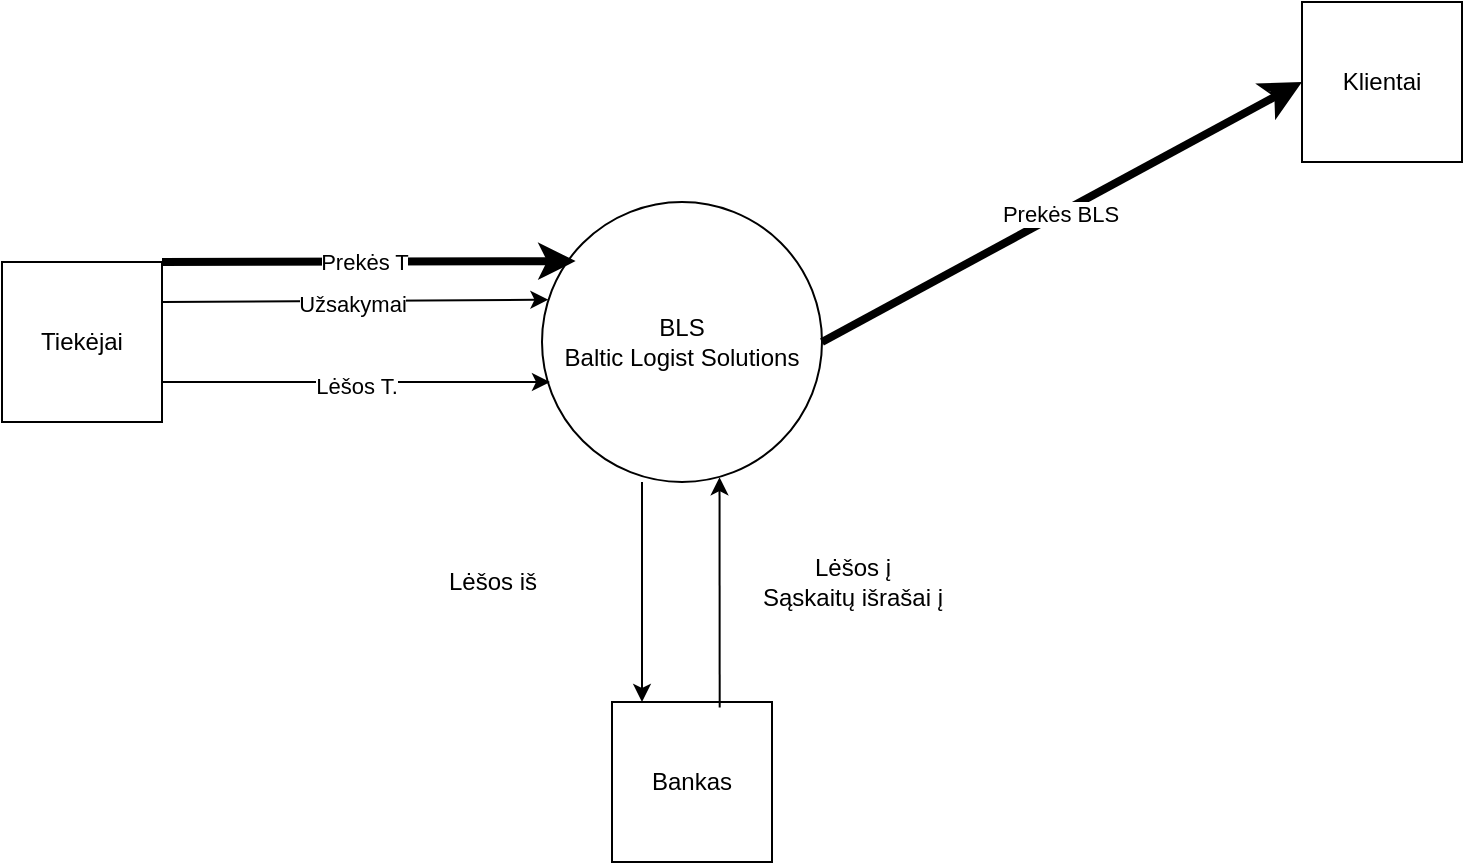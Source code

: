 <mxfile version="28.2.5" pages="3">
  <diagram id="0nd5ANTkkNzsPEyP6t2h" name="Pagrindinis Lygis">
    <mxGraphModel dx="1034" dy="570" grid="1" gridSize="10" guides="1" tooltips="1" connect="1" arrows="1" fold="1" page="1" pageScale="1" pageWidth="850" pageHeight="1100" math="0" shadow="0">
      <root>
        <mxCell id="JTf8n2Wq7xg6XKzNqQm4-0" />
        <mxCell id="JTf8n2Wq7xg6XKzNqQm4-1" parent="JTf8n2Wq7xg6XKzNqQm4-0" />
        <mxCell id="mk2dwkBfZMCbjhUtQFyb-0" value="BLS&lt;div&gt;Baltic Logist Solutions&lt;/div&gt;" style="ellipse;whiteSpace=wrap;html=1;aspect=fixed;" parent="JTf8n2Wq7xg6XKzNqQm4-1" vertex="1">
          <mxGeometry x="350" y="110" width="140" height="140" as="geometry" />
        </mxCell>
        <mxCell id="mk2dwkBfZMCbjhUtQFyb-1" value="" style="endArrow=classic;html=1;rounded=0;exitX=1;exitY=0.5;exitDx=0;exitDy=0;entryX=0;entryY=0.5;entryDx=0;entryDy=0;endSize=8;strokeWidth=4;" parent="JTf8n2Wq7xg6XKzNqQm4-1" source="mk2dwkBfZMCbjhUtQFyb-0" target="mk2dwkBfZMCbjhUtQFyb-5" edge="1">
          <mxGeometry width="50" height="50" relative="1" as="geometry">
            <mxPoint x="500" y="280" as="sourcePoint" />
            <mxPoint x="580" y="280" as="targetPoint" />
            <Array as="points" />
          </mxGeometry>
        </mxCell>
        <mxCell id="SaIfwTeyjdDFAnreSiyA-10" value="Prekės BLS" style="edgeLabel;html=1;align=center;verticalAlign=middle;resizable=0;points=[];" parent="mk2dwkBfZMCbjhUtQFyb-1" vertex="1" connectable="0">
          <mxGeometry x="-0.006" relative="1" as="geometry">
            <mxPoint as="offset" />
          </mxGeometry>
        </mxCell>
        <mxCell id="mk2dwkBfZMCbjhUtQFyb-5" value="Klientai" style="whiteSpace=wrap;html=1;aspect=fixed;" parent="JTf8n2Wq7xg6XKzNqQm4-1" vertex="1">
          <mxGeometry x="730" y="10" width="80" height="80" as="geometry" />
        </mxCell>
        <mxCell id="mk2dwkBfZMCbjhUtQFyb-6" value="Tiekėjai" style="whiteSpace=wrap;html=1;aspect=fixed;" parent="JTf8n2Wq7xg6XKzNqQm4-1" vertex="1">
          <mxGeometry x="80" y="140" width="80" height="80" as="geometry" />
        </mxCell>
        <mxCell id="mk2dwkBfZMCbjhUtQFyb-14" value="Bankas" style="whiteSpace=wrap;html=1;aspect=fixed;" parent="JTf8n2Wq7xg6XKzNqQm4-1" vertex="1">
          <mxGeometry x="385" y="360" width="80" height="80" as="geometry" />
        </mxCell>
        <mxCell id="mk2dwkBfZMCbjhUtQFyb-21" value="Lėšos į&lt;div&gt;Sąskaitų išrašai į&lt;/div&gt;" style="text;html=1;align=center;verticalAlign=middle;resizable=0;points=[];autosize=1;strokeColor=none;fillColor=none;" parent="JTf8n2Wq7xg6XKzNqQm4-1" vertex="1">
          <mxGeometry x="450" y="280" width="110" height="40" as="geometry" />
        </mxCell>
        <mxCell id="mk2dwkBfZMCbjhUtQFyb-22" value="Lėšos iš" style="text;html=1;align=center;verticalAlign=middle;resizable=0;points=[];autosize=1;strokeColor=none;fillColor=none;" parent="JTf8n2Wq7xg6XKzNqQm4-1" vertex="1">
          <mxGeometry x="290" y="285" width="70" height="30" as="geometry" />
        </mxCell>
        <mxCell id="SaIfwTeyjdDFAnreSiyA-2" value="" style="endArrow=classic;html=1;rounded=0;exitX=1;exitY=0;exitDx=0;exitDy=0;entryX=0.12;entryY=0.211;entryDx=0;entryDy=0;entryPerimeter=0;startSize=10;strokeWidth=4;" parent="JTf8n2Wq7xg6XKzNqQm4-1" source="mk2dwkBfZMCbjhUtQFyb-6" target="mk2dwkBfZMCbjhUtQFyb-0" edge="1">
          <mxGeometry width="50" height="50" relative="1" as="geometry">
            <mxPoint x="400" y="320" as="sourcePoint" />
            <mxPoint x="450" y="270" as="targetPoint" />
          </mxGeometry>
        </mxCell>
        <mxCell id="SaIfwTeyjdDFAnreSiyA-3" value="Prekės T" style="edgeLabel;html=1;align=center;verticalAlign=middle;resizable=0;points=[];" parent="SaIfwTeyjdDFAnreSiyA-2" vertex="1" connectable="0">
          <mxGeometry x="-0.029" relative="1" as="geometry">
            <mxPoint as="offset" />
          </mxGeometry>
        </mxCell>
        <mxCell id="SaIfwTeyjdDFAnreSiyA-4" value="" style="endArrow=classic;html=1;rounded=0;exitX=1;exitY=0.25;exitDx=0;exitDy=0;entryX=0.023;entryY=0.349;entryDx=0;entryDy=0;entryPerimeter=0;" parent="JTf8n2Wq7xg6XKzNqQm4-1" source="mk2dwkBfZMCbjhUtQFyb-6" target="mk2dwkBfZMCbjhUtQFyb-0" edge="1">
          <mxGeometry width="50" height="50" relative="1" as="geometry">
            <mxPoint x="400" y="320" as="sourcePoint" />
            <mxPoint x="450" y="270" as="targetPoint" />
          </mxGeometry>
        </mxCell>
        <mxCell id="SaIfwTeyjdDFAnreSiyA-5" value="Užsakymai" style="edgeLabel;html=1;align=center;verticalAlign=middle;resizable=0;points=[];" parent="SaIfwTeyjdDFAnreSiyA-4" vertex="1" connectable="0">
          <mxGeometry x="-0.023" y="-1" relative="1" as="geometry">
            <mxPoint as="offset" />
          </mxGeometry>
        </mxCell>
        <mxCell id="SaIfwTeyjdDFAnreSiyA-8" value="" style="endArrow=classic;html=1;rounded=0;exitX=1;exitY=0.75;exitDx=0;exitDy=0;" parent="JTf8n2Wq7xg6XKzNqQm4-1" source="mk2dwkBfZMCbjhUtQFyb-6" edge="1">
          <mxGeometry width="50" height="50" relative="1" as="geometry">
            <mxPoint x="170" y="200" as="sourcePoint" />
            <mxPoint x="354" y="200" as="targetPoint" />
          </mxGeometry>
        </mxCell>
        <mxCell id="SaIfwTeyjdDFAnreSiyA-9" value="Lėšos T." style="edgeLabel;html=1;align=center;verticalAlign=middle;resizable=0;points=[];" parent="SaIfwTeyjdDFAnreSiyA-8" vertex="1" connectable="0">
          <mxGeometry x="-0.006" y="-2" relative="1" as="geometry">
            <mxPoint as="offset" />
          </mxGeometry>
        </mxCell>
        <mxCell id="SaIfwTeyjdDFAnreSiyA-11" value="" style="endArrow=classic;html=1;rounded=0;" parent="JTf8n2Wq7xg6XKzNqQm4-1" edge="1">
          <mxGeometry width="50" height="50" relative="1" as="geometry">
            <mxPoint x="400" y="250" as="sourcePoint" />
            <mxPoint x="400" y="360" as="targetPoint" />
          </mxGeometry>
        </mxCell>
        <mxCell id="SaIfwTeyjdDFAnreSiyA-12" value="" style="endArrow=classic;html=1;rounded=0;exitX=0.673;exitY=0.035;exitDx=0;exitDy=0;exitPerimeter=0;entryX=0.634;entryY=0.983;entryDx=0;entryDy=0;entryPerimeter=0;" parent="JTf8n2Wq7xg6XKzNqQm4-1" source="mk2dwkBfZMCbjhUtQFyb-14" target="mk2dwkBfZMCbjhUtQFyb-0" edge="1">
          <mxGeometry width="50" height="50" relative="1" as="geometry">
            <mxPoint x="400" y="320" as="sourcePoint" />
            <mxPoint x="450" y="270" as="targetPoint" />
          </mxGeometry>
        </mxCell>
      </root>
    </mxGraphModel>
  </diagram>
  <diagram id="NmNT2R8LmO5iTgzHa8Ho" name="Nulinis Lygis">
    <mxGraphModel dx="1034" dy="570" grid="1" gridSize="10" guides="1" tooltips="1" connect="1" arrows="1" fold="1" page="1" pageScale="1" pageWidth="850" pageHeight="1100" math="0" shadow="0">
      <root>
        <mxCell id="0" />
        <mxCell id="1" parent="0" />
        <mxCell id="DzmTU_g77vWEGt-S2ck0-4" value="Klientai" style="whiteSpace=wrap;html=1;aspect=fixed;" parent="1" vertex="1">
          <mxGeometry x="620" y="190" width="80" height="80" as="geometry" />
        </mxCell>
        <mxCell id="DzmTU_g77vWEGt-S2ck0-5" value="Tiekėjai" style="whiteSpace=wrap;html=1;aspect=fixed;" parent="1" vertex="1">
          <mxGeometry x="110" y="190" width="80" height="80" as="geometry" />
        </mxCell>
        <mxCell id="DzmTU_g77vWEGt-S2ck0-8" value="Bankas" style="whiteSpace=wrap;html=1;aspect=fixed;" parent="1" vertex="1">
          <mxGeometry x="370" y="400" width="80" height="80" as="geometry" />
        </mxCell>
        <mxCell id="DzmTU_g77vWEGt-S2ck0-9" value="" style="endArrow=classic;html=1;rounded=0;entryX=0.25;entryY=0;entryDx=0;entryDy=0;exitX=0.5;exitY=1;exitDx=0;exitDy=0;" parent="1" source="wwAspeim8794-q7jdN1I-3" target="DzmTU_g77vWEGt-S2ck0-8" edge="1">
          <mxGeometry width="50" height="50" relative="1" as="geometry">
            <mxPoint x="388.44" y="276.78" as="sourcePoint" />
            <mxPoint x="390" y="370" as="targetPoint" />
          </mxGeometry>
        </mxCell>
        <mxCell id="DzmTU_g77vWEGt-S2ck0-10" value="" style="endArrow=classic;html=1;rounded=0;exitX=0.66;exitY=-0.005;exitDx=0;exitDy=0;exitPerimeter=0;entryX=0.5;entryY=1;entryDx=0;entryDy=0;" parent="1" source="DzmTU_g77vWEGt-S2ck0-8" target="wwAspeim8794-q7jdN1I-3" edge="1">
          <mxGeometry width="50" height="50" relative="1" as="geometry">
            <mxPoint x="425" y="392" as="sourcePoint" />
            <mxPoint x="421" y="279" as="targetPoint" />
          </mxGeometry>
        </mxCell>
        <mxCell id="DzmTU_g77vWEGt-S2ck0-15" value="Lėšos į&lt;div&gt;Sąskaitų išrašai į&lt;/div&gt;" style="text;html=1;align=center;verticalAlign=middle;resizable=0;points=[];autosize=1;strokeColor=none;fillColor=none;" parent="1" vertex="1">
          <mxGeometry x="440" y="310" width="110" height="40" as="geometry" />
        </mxCell>
        <mxCell id="DzmTU_g77vWEGt-S2ck0-16" value="Lėšos iš&lt;div&gt;&lt;br&gt;&lt;/div&gt;" style="text;html=1;align=center;verticalAlign=middle;resizable=0;points=[];autosize=1;strokeColor=none;fillColor=none;" parent="1" vertex="1">
          <mxGeometry x="285" y="310" width="70" height="40" as="geometry" />
        </mxCell>
        <mxCell id="FBimqyW87WEz7Pt8jwzn-3" value="Vadybos užsakymų valdymas" style="ellipse;whiteSpace=wrap;html=1;aspect=fixed;" parent="1" vertex="1">
          <mxGeometry x="220" y="10" width="80" height="80" as="geometry" />
        </mxCell>
        <mxCell id="FBimqyW87WEz7Pt8jwzn-4" value="" style="endArrow=classic;html=1;rounded=0;exitX=0.5;exitY=0;exitDx=0;exitDy=0;" parent="1" source="DzmTU_g77vWEGt-S2ck0-5" edge="1">
          <mxGeometry width="50" height="50" relative="1" as="geometry">
            <mxPoint x="190" y="190" as="sourcePoint" />
            <mxPoint x="240" y="90" as="targetPoint" />
            <Array as="points">
              <mxPoint x="240" y="90" />
            </Array>
          </mxGeometry>
        </mxCell>
        <mxCell id="FBimqyW87WEz7Pt8jwzn-21" value="Užsakymai v" style="edgeLabel;html=1;align=center;verticalAlign=middle;resizable=0;points=[];" parent="FBimqyW87WEz7Pt8jwzn-4" vertex="1" connectable="0">
          <mxGeometry x="-0.028" relative="1" as="geometry">
            <mxPoint as="offset" />
          </mxGeometry>
        </mxCell>
        <mxCell id="FBimqyW87WEz7Pt8jwzn-6" value="Sandėlio procesai" style="ellipse;whiteSpace=wrap;html=1;aspect=fixed;" parent="1" vertex="1">
          <mxGeometry x="370" y="10" width="80" height="80" as="geometry" />
        </mxCell>
        <mxCell id="FBimqyW87WEz7Pt8jwzn-7" value="" style="endArrow=classic;html=1;rounded=0;exitX=1;exitY=0;exitDx=0;exitDy=0;entryX=0;entryY=1;entryDx=0;entryDy=0;strokeWidth=4;" parent="1" source="DzmTU_g77vWEGt-S2ck0-5" target="FBimqyW87WEz7Pt8jwzn-6" edge="1">
          <mxGeometry width="50" height="50" relative="1" as="geometry">
            <mxPoint x="400" y="70" as="sourcePoint" />
            <mxPoint x="450" y="20" as="targetPoint" />
          </mxGeometry>
        </mxCell>
        <mxCell id="FBimqyW87WEz7Pt8jwzn-20" value="Prekės" style="edgeLabel;html=1;align=center;verticalAlign=middle;resizable=0;points=[];" parent="FBimqyW87WEz7Pt8jwzn-7" vertex="1" connectable="0">
          <mxGeometry x="0.327" relative="1" as="geometry">
            <mxPoint y="-1" as="offset" />
          </mxGeometry>
        </mxCell>
        <mxCell id="FBimqyW87WEz7Pt8jwzn-9" value="Transportas" style="ellipse;whiteSpace=wrap;html=1;aspect=fixed;" parent="1" vertex="1">
          <mxGeometry x="530" y="10" width="80" height="80" as="geometry" />
        </mxCell>
        <mxCell id="FBimqyW87WEz7Pt8jwzn-11" value="" style="endArrow=classic;html=1;rounded=0;exitX=1;exitY=0.5;exitDx=0;exitDy=0;entryX=0;entryY=0.5;entryDx=0;entryDy=0;endSize=6;strokeWidth=4;" parent="1" source="FBimqyW87WEz7Pt8jwzn-6" target="FBimqyW87WEz7Pt8jwzn-9" edge="1">
          <mxGeometry width="50" height="50" relative="1" as="geometry">
            <mxPoint x="400" y="70" as="sourcePoint" />
            <mxPoint x="450" y="20" as="targetPoint" />
          </mxGeometry>
        </mxCell>
        <mxCell id="FBimqyW87WEz7Pt8jwzn-22" value="Prekės" style="edgeLabel;html=1;align=center;verticalAlign=middle;resizable=0;points=[];" parent="FBimqyW87WEz7Pt8jwzn-11" vertex="1" connectable="0">
          <mxGeometry x="-0.08" y="-1" relative="1" as="geometry">
            <mxPoint as="offset" />
          </mxGeometry>
        </mxCell>
        <mxCell id="FBimqyW87WEz7Pt8jwzn-13" value="" style="endArrow=classic;html=1;rounded=0;exitX=1;exitY=1;exitDx=0;exitDy=0;entryX=0.5;entryY=0;entryDx=0;entryDy=0;strokeWidth=4;" parent="1" source="FBimqyW87WEz7Pt8jwzn-9" target="DzmTU_g77vWEGt-S2ck0-4" edge="1">
          <mxGeometry width="50" height="50" relative="1" as="geometry">
            <mxPoint x="400" y="70" as="sourcePoint" />
            <mxPoint x="450" y="20" as="targetPoint" />
          </mxGeometry>
        </mxCell>
        <mxCell id="FBimqyW87WEz7Pt8jwzn-34" value="Prekės" style="edgeLabel;html=1;align=center;verticalAlign=middle;resizable=0;points=[];" parent="FBimqyW87WEz7Pt8jwzn-13" vertex="1" connectable="0">
          <mxGeometry x="-0.094" y="1" relative="1" as="geometry">
            <mxPoint as="offset" />
          </mxGeometry>
        </mxCell>
        <mxCell id="FBimqyW87WEz7Pt8jwzn-28" value="" style="endArrow=classic;html=1;rounded=0;exitX=0;exitY=0.5;exitDx=0;exitDy=0;entryX=0;entryY=0;entryDx=0;entryDy=0;" parent="1" source="FBimqyW87WEz7Pt8jwzn-3" target="DzmTU_g77vWEGt-S2ck0-5" edge="1">
          <mxGeometry width="50" height="50" relative="1" as="geometry">
            <mxPoint x="400" y="70" as="sourcePoint" />
            <mxPoint x="450" y="20" as="targetPoint" />
          </mxGeometry>
        </mxCell>
        <mxCell id="FBimqyW87WEz7Pt8jwzn-29" value="Sąskaitos" style="edgeLabel;html=1;align=center;verticalAlign=middle;resizable=0;points=[];" parent="FBimqyW87WEz7Pt8jwzn-28" vertex="1" connectable="0">
          <mxGeometry x="-0.055" y="-3" relative="1" as="geometry">
            <mxPoint as="offset" />
          </mxGeometry>
        </mxCell>
        <mxCell id="wwAspeim8794-q7jdN1I-1" value="" style="endArrow=classic;html=1;rounded=0;entryX=0;entryY=0.5;entryDx=0;entryDy=0;exitX=1;exitY=0.5;exitDx=0;exitDy=0;" parent="1" source="FBimqyW87WEz7Pt8jwzn-3" target="FBimqyW87WEz7Pt8jwzn-6" edge="1">
          <mxGeometry width="50" height="50" relative="1" as="geometry">
            <mxPoint x="310" y="80" as="sourcePoint" />
            <mxPoint x="360" y="50" as="targetPoint" />
          </mxGeometry>
        </mxCell>
        <mxCell id="wwAspeim8794-q7jdN1I-2" value="Užsakymai s" style="edgeLabel;html=1;align=center;verticalAlign=middle;resizable=0;points=[];" parent="wwAspeim8794-q7jdN1I-1" vertex="1" connectable="0">
          <mxGeometry x="-0.006" relative="1" as="geometry">
            <mxPoint x="1" as="offset" />
          </mxGeometry>
        </mxCell>
        <mxCell id="wwAspeim8794-q7jdN1I-3" value="Finansai" style="ellipse;whiteSpace=wrap;html=1;aspect=fixed;" parent="1" vertex="1">
          <mxGeometry x="370" y="170" width="80" height="80" as="geometry" />
        </mxCell>
        <mxCell id="wwAspeim8794-q7jdN1I-4" value="" style="endArrow=classic;html=1;rounded=0;exitX=0;exitY=1;exitDx=0;exitDy=0;entryX=0.5;entryY=0;entryDx=0;entryDy=0;" parent="1" source="FBimqyW87WEz7Pt8jwzn-9" target="wwAspeim8794-q7jdN1I-3" edge="1">
          <mxGeometry width="50" height="50" relative="1" as="geometry">
            <mxPoint x="400" y="250" as="sourcePoint" />
            <mxPoint x="450" y="200" as="targetPoint" />
          </mxGeometry>
        </mxCell>
        <mxCell id="wwAspeim8794-q7jdN1I-5" value="Kaštai t." style="edgeLabel;html=1;align=center;verticalAlign=middle;resizable=0;points=[];" parent="wwAspeim8794-q7jdN1I-4" vertex="1" connectable="0">
          <mxGeometry x="-0.007" y="-3" relative="1" as="geometry">
            <mxPoint as="offset" />
          </mxGeometry>
        </mxCell>
        <mxCell id="wwAspeim8794-q7jdN1I-6" value="" style="endArrow=classic;html=1;rounded=0;exitX=0.5;exitY=1;exitDx=0;exitDy=0;" parent="1" source="FBimqyW87WEz7Pt8jwzn-6" edge="1">
          <mxGeometry width="50" height="50" relative="1" as="geometry">
            <mxPoint x="400" y="250" as="sourcePoint" />
            <mxPoint x="410" y="170" as="targetPoint" />
          </mxGeometry>
        </mxCell>
        <mxCell id="wwAspeim8794-q7jdN1I-7" value="Kaštai s" style="edgeLabel;html=1;align=center;verticalAlign=middle;resizable=0;points=[];" parent="wwAspeim8794-q7jdN1I-6" vertex="1" connectable="0">
          <mxGeometry x="-0.185" y="1" relative="1" as="geometry">
            <mxPoint as="offset" />
          </mxGeometry>
        </mxCell>
        <mxCell id="wwAspeim8794-q7jdN1I-8" value="" style="endArrow=classic;html=1;rounded=0;exitX=0.5;exitY=0;exitDx=0;exitDy=0;entryX=0.5;entryY=1;entryDx=0;entryDy=0;" parent="1" source="wwAspeim8794-q7jdN1I-3" target="FBimqyW87WEz7Pt8jwzn-3" edge="1">
          <mxGeometry width="50" height="50" relative="1" as="geometry">
            <mxPoint x="400" y="250" as="sourcePoint" />
            <mxPoint x="450" y="200" as="targetPoint" />
          </mxGeometry>
        </mxCell>
        <mxCell id="wwAspeim8794-q7jdN1I-9" value="Sąskaitos" style="edgeLabel;html=1;align=center;verticalAlign=middle;resizable=0;points=[];" parent="wwAspeim8794-q7jdN1I-8" vertex="1" connectable="0">
          <mxGeometry x="-0.028" y="1" relative="1" as="geometry">
            <mxPoint x="1" as="offset" />
          </mxGeometry>
        </mxCell>
      </root>
    </mxGraphModel>
  </diagram>
  <diagram id="5bZ7_3KP2Kw6qOspF_st" name="Pirmas Lygis">
    <mxGraphModel dx="1034" dy="570" grid="1" gridSize="10" guides="1" tooltips="1" connect="1" arrows="1" fold="1" page="1" pageScale="1" pageWidth="850" pageHeight="1100" math="0" shadow="0">
      <root>
        <mxCell id="0" />
        <mxCell id="1" parent="0" />
        <mxCell id="g-tYOkSzB5g3QXKLmBCD-12" value="Sandėlis" style="ellipse;whiteSpace=wrap;html=1;aspect=fixed;" parent="1" vertex="1">
          <mxGeometry x="365" y="30" width="80" height="80" as="geometry" />
        </mxCell>
        <mxCell id="g-tYOkSzB5g3QXKLmBCD-16" value="" style="endArrow=classic;html=1;rounded=0;entryX=0;entryY=0.5;entryDx=0;entryDy=0;strokeWidth=4;" parent="1" source="g-tYOkSzB5g3QXKLmBCD-12" target="FqSBHYPcVPCNp70J4zJ4-8" edge="1">
          <mxGeometry width="50" height="50" relative="1" as="geometry">
            <mxPoint x="400" y="500" as="sourcePoint" />
            <mxPoint x="571.716" y="121.716" as="targetPoint" />
          </mxGeometry>
        </mxCell>
        <mxCell id="g-tYOkSzB5g3QXKLmBCD-17" value="Prekės" style="edgeLabel;html=1;align=center;verticalAlign=middle;resizable=0;points=[];" parent="g-tYOkSzB5g3QXKLmBCD-16" vertex="1" connectable="0">
          <mxGeometry x="-0.08" y="-1" relative="1" as="geometry">
            <mxPoint as="offset" />
          </mxGeometry>
        </mxCell>
        <mxCell id="g-tYOkSzB5g3QXKLmBCD-39" value="" style="endArrow=classic;html=1;rounded=0;exitX=0.5;exitY=0;exitDx=0;exitDy=0;entryX=0;entryY=1;entryDx=0;entryDy=0;" parent="1" source="6xVYYM2dEn1GhzmV9Gys-3" target="FqSBHYPcVPCNp70J4zJ4-6" edge="1">
          <mxGeometry width="50" height="50" relative="1" as="geometry">
            <mxPoint x="235" y="400" as="sourcePoint" />
            <mxPoint x="370" y="330" as="targetPoint" />
          </mxGeometry>
        </mxCell>
        <mxCell id="g-tYOkSzB5g3QXKLmBCD-40" value="Užsakymas s" style="edgeLabel;html=1;align=center;verticalAlign=middle;resizable=0;points=[];" parent="g-tYOkSzB5g3QXKLmBCD-39" vertex="1" connectable="0">
          <mxGeometry x="0.025" relative="1" as="geometry">
            <mxPoint as="offset" />
          </mxGeometry>
        </mxCell>
        <mxCell id="g-tYOkSzB5g3QXKLmBCD-44" value="" style="endArrow=classic;html=1;rounded=0;exitX=0;exitY=0.5;exitDx=0;exitDy=0;entryX=1;entryY=0.5;entryDx=0;entryDy=0;" parent="1" source="FqSBHYPcVPCNp70J4zJ4-6" target="FqSBHYPcVPCNp70J4zJ4-2" edge="1">
          <mxGeometry width="50" height="50" relative="1" as="geometry">
            <mxPoint x="330" y="290" as="sourcePoint" />
            <mxPoint x="187.28" y="345.502" as="targetPoint" />
          </mxGeometry>
        </mxCell>
        <mxCell id="g-tYOkSzB5g3QXKLmBCD-45" value="Užsakymo įvykdymo informacija" style="edgeLabel;html=1;align=center;verticalAlign=middle;resizable=0;points=[];" parent="g-tYOkSzB5g3QXKLmBCD-44" vertex="1" connectable="0">
          <mxGeometry x="0.03" relative="1" as="geometry">
            <mxPoint as="offset" />
          </mxGeometry>
        </mxCell>
        <mxCell id="94pK9iArtNEvn2QwqaP6-1" value="" style="endArrow=classic;html=1;rounded=0;exitX=1;exitY=0.5;exitDx=0;exitDy=0;entryX=0;entryY=0.5;entryDx=0;entryDy=0;" parent="1" source="FqSBHYPcVPCNp70J4zJ4-4" target="g-tYOkSzB5g3QXKLmBCD-12" edge="1">
          <mxGeometry width="50" height="50" relative="1" as="geometry">
            <mxPoint x="173" y="70" as="sourcePoint" />
            <mxPoint x="450" y="90" as="targetPoint" />
          </mxGeometry>
        </mxCell>
        <mxCell id="94pK9iArtNEvn2QwqaP6-2" value="Turimo inventoriaus&lt;div&gt;&amp;nbsp;informacija db&lt;/div&gt;" style="edgeLabel;html=1;align=center;verticalAlign=middle;resizable=0;points=[];" parent="94pK9iArtNEvn2QwqaP6-1" vertex="1" connectable="0">
          <mxGeometry x="-0.072" y="-3" relative="1" as="geometry">
            <mxPoint as="offset" />
          </mxGeometry>
        </mxCell>
        <mxCell id="94pK9iArtNEvn2QwqaP6-3" value="" style="endArrow=classic;html=1;rounded=0;entryX=1;entryY=1;entryDx=0;entryDy=0;exitX=0.75;exitY=0;exitDx=0;exitDy=0;" parent="1" target="g-tYOkSzB5g3QXKLmBCD-12" edge="1" source="FqSBHYPcVPCNp70J4zJ4-6">
          <mxGeometry width="50" height="50" relative="1" as="geometry">
            <mxPoint x="410" y="250" as="sourcePoint" />
            <mxPoint x="450" y="90" as="targetPoint" />
          </mxGeometry>
        </mxCell>
        <mxCell id="94pK9iArtNEvn2QwqaP6-4" value="Turimi atlikti darbai" style="edgeLabel;html=1;align=center;verticalAlign=middle;resizable=0;points=[];" parent="94pK9iArtNEvn2QwqaP6-3" vertex="1" connectable="0">
          <mxGeometry x="-0.056" y="2" relative="1" as="geometry">
            <mxPoint as="offset" />
          </mxGeometry>
        </mxCell>
        <mxCell id="94pK9iArtNEvn2QwqaP6-7" value="" style="endArrow=classic;html=1;rounded=0;exitX=1;exitY=0.5;exitDx=0;exitDy=0;entryX=0.05;entryY=0.61;entryDx=0;entryDy=0;entryPerimeter=0;" parent="1" source="FqSBHYPcVPCNp70J4zJ4-6" target="FqSBHYPcVPCNp70J4zJ4-8" edge="1">
          <mxGeometry width="50" height="50" relative="1" as="geometry">
            <mxPoint x="410" y="250" as="sourcePoint" />
            <mxPoint x="620" y="270" as="targetPoint" />
          </mxGeometry>
        </mxCell>
        <mxCell id="94pK9iArtNEvn2QwqaP6-8" value="Darbų apimtis" style="edgeLabel;html=1;align=center;verticalAlign=middle;resizable=0;points=[];" parent="94pK9iArtNEvn2QwqaP6-7" vertex="1" connectable="0">
          <mxGeometry x="-0.023" y="-1" relative="1" as="geometry">
            <mxPoint x="-1" as="offset" />
          </mxGeometry>
        </mxCell>
        <mxCell id="94pK9iArtNEvn2QwqaP6-25" value="" style="endArrow=classic;html=1;rounded=0;exitX=0;exitY=1;exitDx=0;exitDy=0;entryX=0.25;entryY=0;entryDx=0;entryDy=0;" parent="1" source="g-tYOkSzB5g3QXKLmBCD-12" target="FqSBHYPcVPCNp70J4zJ4-6" edge="1">
          <mxGeometry width="50" height="50" relative="1" as="geometry">
            <mxPoint x="400" y="260" as="sourcePoint" />
            <mxPoint x="370" y="250" as="targetPoint" />
          </mxGeometry>
        </mxCell>
        <mxCell id="94pK9iArtNEvn2QwqaP6-26" value="Atlikti Darbai" style="edgeLabel;html=1;align=center;verticalAlign=middle;resizable=0;points=[];" parent="94pK9iArtNEvn2QwqaP6-25" vertex="1" connectable="0">
          <mxGeometry x="-0.15" y="-1" relative="1" as="geometry">
            <mxPoint as="offset" />
          </mxGeometry>
        </mxCell>
        <mxCell id="94pK9iArtNEvn2QwqaP6-27" value="" style="endArrow=classic;html=1;rounded=0;exitX=0.5;exitY=1;exitDx=0;exitDy=0;entryX=0.5;entryY=0;entryDx=0;entryDy=0;" parent="1" source="FqSBHYPcVPCNp70J4zJ4-4" target="FqSBHYPcVPCNp70J4zJ4-2" edge="1">
          <mxGeometry width="50" height="50" relative="1" as="geometry">
            <mxPoint x="130" y="100" as="sourcePoint" />
            <mxPoint x="150" y="320" as="targetPoint" />
          </mxGeometry>
        </mxCell>
        <mxCell id="94pK9iArtNEvn2QwqaP6-28" value="Turimo Inventoriaus Informacija" style="edgeLabel;html=1;align=center;verticalAlign=middle;resizable=0;points=[];" parent="94pK9iArtNEvn2QwqaP6-27" vertex="1" connectable="0">
          <mxGeometry x="0.024" y="-1" relative="1" as="geometry">
            <mxPoint as="offset" />
          </mxGeometry>
        </mxCell>
        <mxCell id="94pK9iArtNEvn2QwqaP6-29" value="" style="endArrow=classic;html=1;rounded=0;exitX=0.5;exitY=1;exitDx=0;exitDy=0;entryX=0.5;entryY=0;entryDx=0;entryDy=0;" parent="1" target="FqSBHYPcVPCNp70J4zJ4-3" edge="1">
          <mxGeometry width="50" height="50" relative="1" as="geometry">
            <mxPoint x="410" y="330" as="sourcePoint" />
            <mxPoint x="410" y="620" as="targetPoint" />
          </mxGeometry>
        </mxCell>
        <mxCell id="94pK9iArtNEvn2QwqaP6-30" value="Sandėlio kaštai" style="edgeLabel;html=1;align=center;verticalAlign=middle;resizable=0;points=[];" parent="94pK9iArtNEvn2QwqaP6-29" vertex="1" connectable="0">
          <mxGeometry x="0.018" y="-3" relative="1" as="geometry">
            <mxPoint as="offset" />
          </mxGeometry>
        </mxCell>
        <mxCell id="FqSBHYPcVPCNp70J4zJ4-2" value="Vadyba" style="whiteSpace=wrap;html=1;aspect=fixed;" vertex="1" parent="1">
          <mxGeometry x="40" y="250" width="100" height="100" as="geometry" />
        </mxCell>
        <mxCell id="FqSBHYPcVPCNp70J4zJ4-3" value="Finansai" style="whiteSpace=wrap;html=1;aspect=fixed;" vertex="1" parent="1">
          <mxGeometry x="370" y="450" width="80" height="80" as="geometry" />
        </mxCell>
        <mxCell id="FqSBHYPcVPCNp70J4zJ4-4" value="Invenotriaus valdymo sistema" style="html=1;dashed=0;whiteSpace=wrap;shape=partialRectangle;right=0;" vertex="1" parent="1">
          <mxGeometry x="50" y="70" width="140" height="60" as="geometry" />
        </mxCell>
        <mxCell id="FqSBHYPcVPCNp70J4zJ4-6" value="Sandėlio procesų valdymo sistema" style="html=1;dashed=0;whiteSpace=wrap;shape=partialRectangle;right=0;" vertex="1" parent="1">
          <mxGeometry x="340" y="260" width="130" height="70" as="geometry" />
        </mxCell>
        <mxCell id="FqSBHYPcVPCNp70J4zJ4-8" value="Transportas" style="whiteSpace=wrap;html=1;aspect=fixed;" vertex="1" parent="1">
          <mxGeometry x="750" y="150" width="80" height="80" as="geometry" />
        </mxCell>
        <mxCell id="6xVYYM2dEn1GhzmV9Gys-1" value="" style="endArrow=classic;html=1;rounded=0;exitX=0;exitY=0;exitDx=0;exitDy=0;entryX=1;entryY=0;entryDx=0;entryDy=0;" edge="1" parent="1" source="g-tYOkSzB5g3QXKLmBCD-12" target="FqSBHYPcVPCNp70J4zJ4-4">
          <mxGeometry width="50" height="50" relative="1" as="geometry">
            <mxPoint x="280" y="190" as="sourcePoint" />
            <mxPoint x="440" y="180" as="targetPoint" />
          </mxGeometry>
        </mxCell>
        <mxCell id="6xVYYM2dEn1GhzmV9Gys-2" value="Turimo inventoriaus&lt;div&gt;&amp;nbsp;informacija s&lt;/div&gt;" style="edgeLabel;html=1;align=center;verticalAlign=middle;resizable=0;points=[];" vertex="1" connectable="0" parent="6xVYYM2dEn1GhzmV9Gys-1">
          <mxGeometry x="-0.072" y="-3" relative="1" as="geometry">
            <mxPoint as="offset" />
          </mxGeometry>
        </mxCell>
        <mxCell id="6xVYYM2dEn1GhzmV9Gys-3" value="Užsakymų registras" style="html=1;dashed=0;whiteSpace=wrap;shape=partialRectangle;right=0;" vertex="1" parent="1">
          <mxGeometry x="150" y="420" width="140" height="70" as="geometry" />
        </mxCell>
        <mxCell id="YciXUviII1TV87A2XZ36-1" value="" style="endArrow=classic;html=1;rounded=0;exitX=0.5;exitY=0;exitDx=0;exitDy=0;entryX=0.5;entryY=1;entryDx=0;entryDy=0;" edge="1" parent="1" source="6xVYYM2dEn1GhzmV9Gys-3" target="FqSBHYPcVPCNp70J4zJ4-2">
          <mxGeometry width="50" height="50" relative="1" as="geometry">
            <mxPoint x="140" y="460" as="sourcePoint" />
            <mxPoint x="260" y="370" as="targetPoint" />
          </mxGeometry>
        </mxCell>
        <mxCell id="YciXUviII1TV87A2XZ36-2" value="Užsakymas v" style="edgeLabel;html=1;align=center;verticalAlign=middle;resizable=0;points=[];" vertex="1" connectable="0" parent="YciXUviII1TV87A2XZ36-1">
          <mxGeometry x="0.025" relative="1" as="geometry">
            <mxPoint as="offset" />
          </mxGeometry>
        </mxCell>
      </root>
    </mxGraphModel>
  </diagram>
</mxfile>
